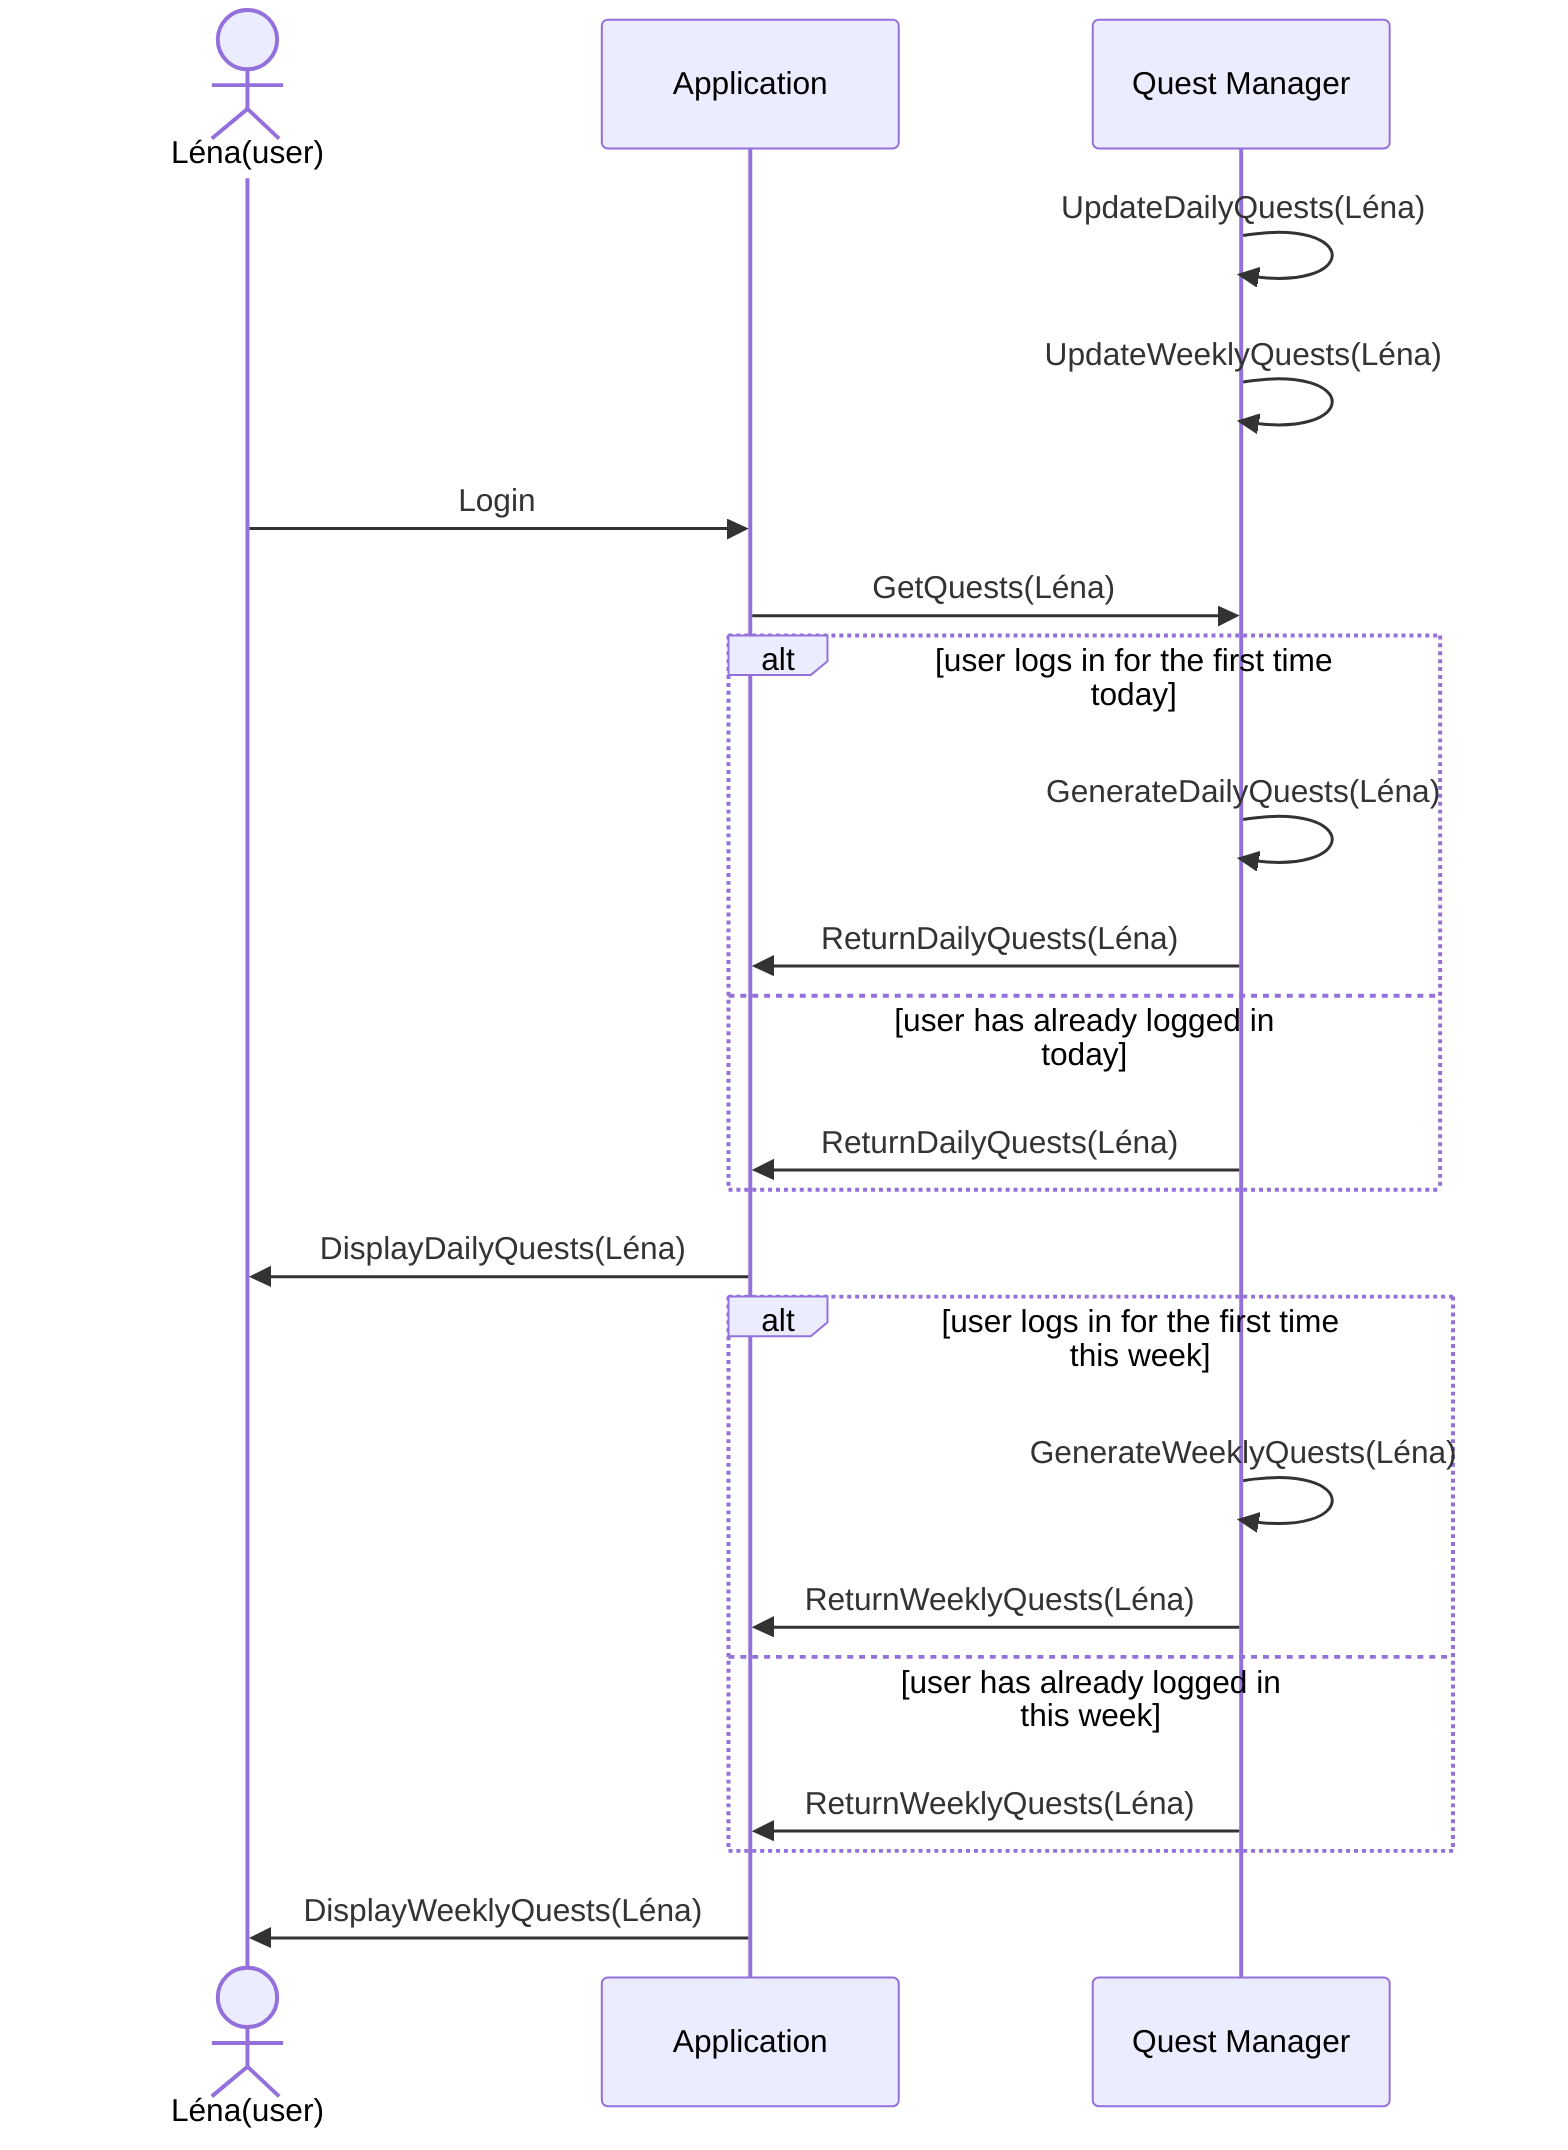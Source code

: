 sequenceDiagram
    actor L as Léna(user)
    participant Application
    participant Quest Manager
    Quest Manager ->> Quest Manager: UpdateDailyQuests(Léna)
    Quest Manager ->> Quest Manager: UpdateWeeklyQuests(Léna)
    L ->> Application: Login
    Application ->> Quest Manager: GetQuests(Léna)
    alt user logs in for the first time today
        Quest Manager ->> Quest Manager: GenerateDailyQuests(Léna)
        Quest Manager ->> Application: ReturnDailyQuests(Léna)
    else user has already logged in today
        Quest Manager ->> Application: ReturnDailyQuests(Léna)
    end
    Application ->> L: DisplayDailyQuests(Léna)
    alt user logs in for the first time this week
        Quest Manager ->> Quest Manager: GenerateWeeklyQuests(Léna)
        Quest Manager ->> Application: ReturnWeeklyQuests(Léna)
    else user has already logged in this week
        Quest Manager ->> Application: ReturnWeeklyQuests(Léna)
    end
    Application ->> L: DisplayWeeklyQuests(Léna)